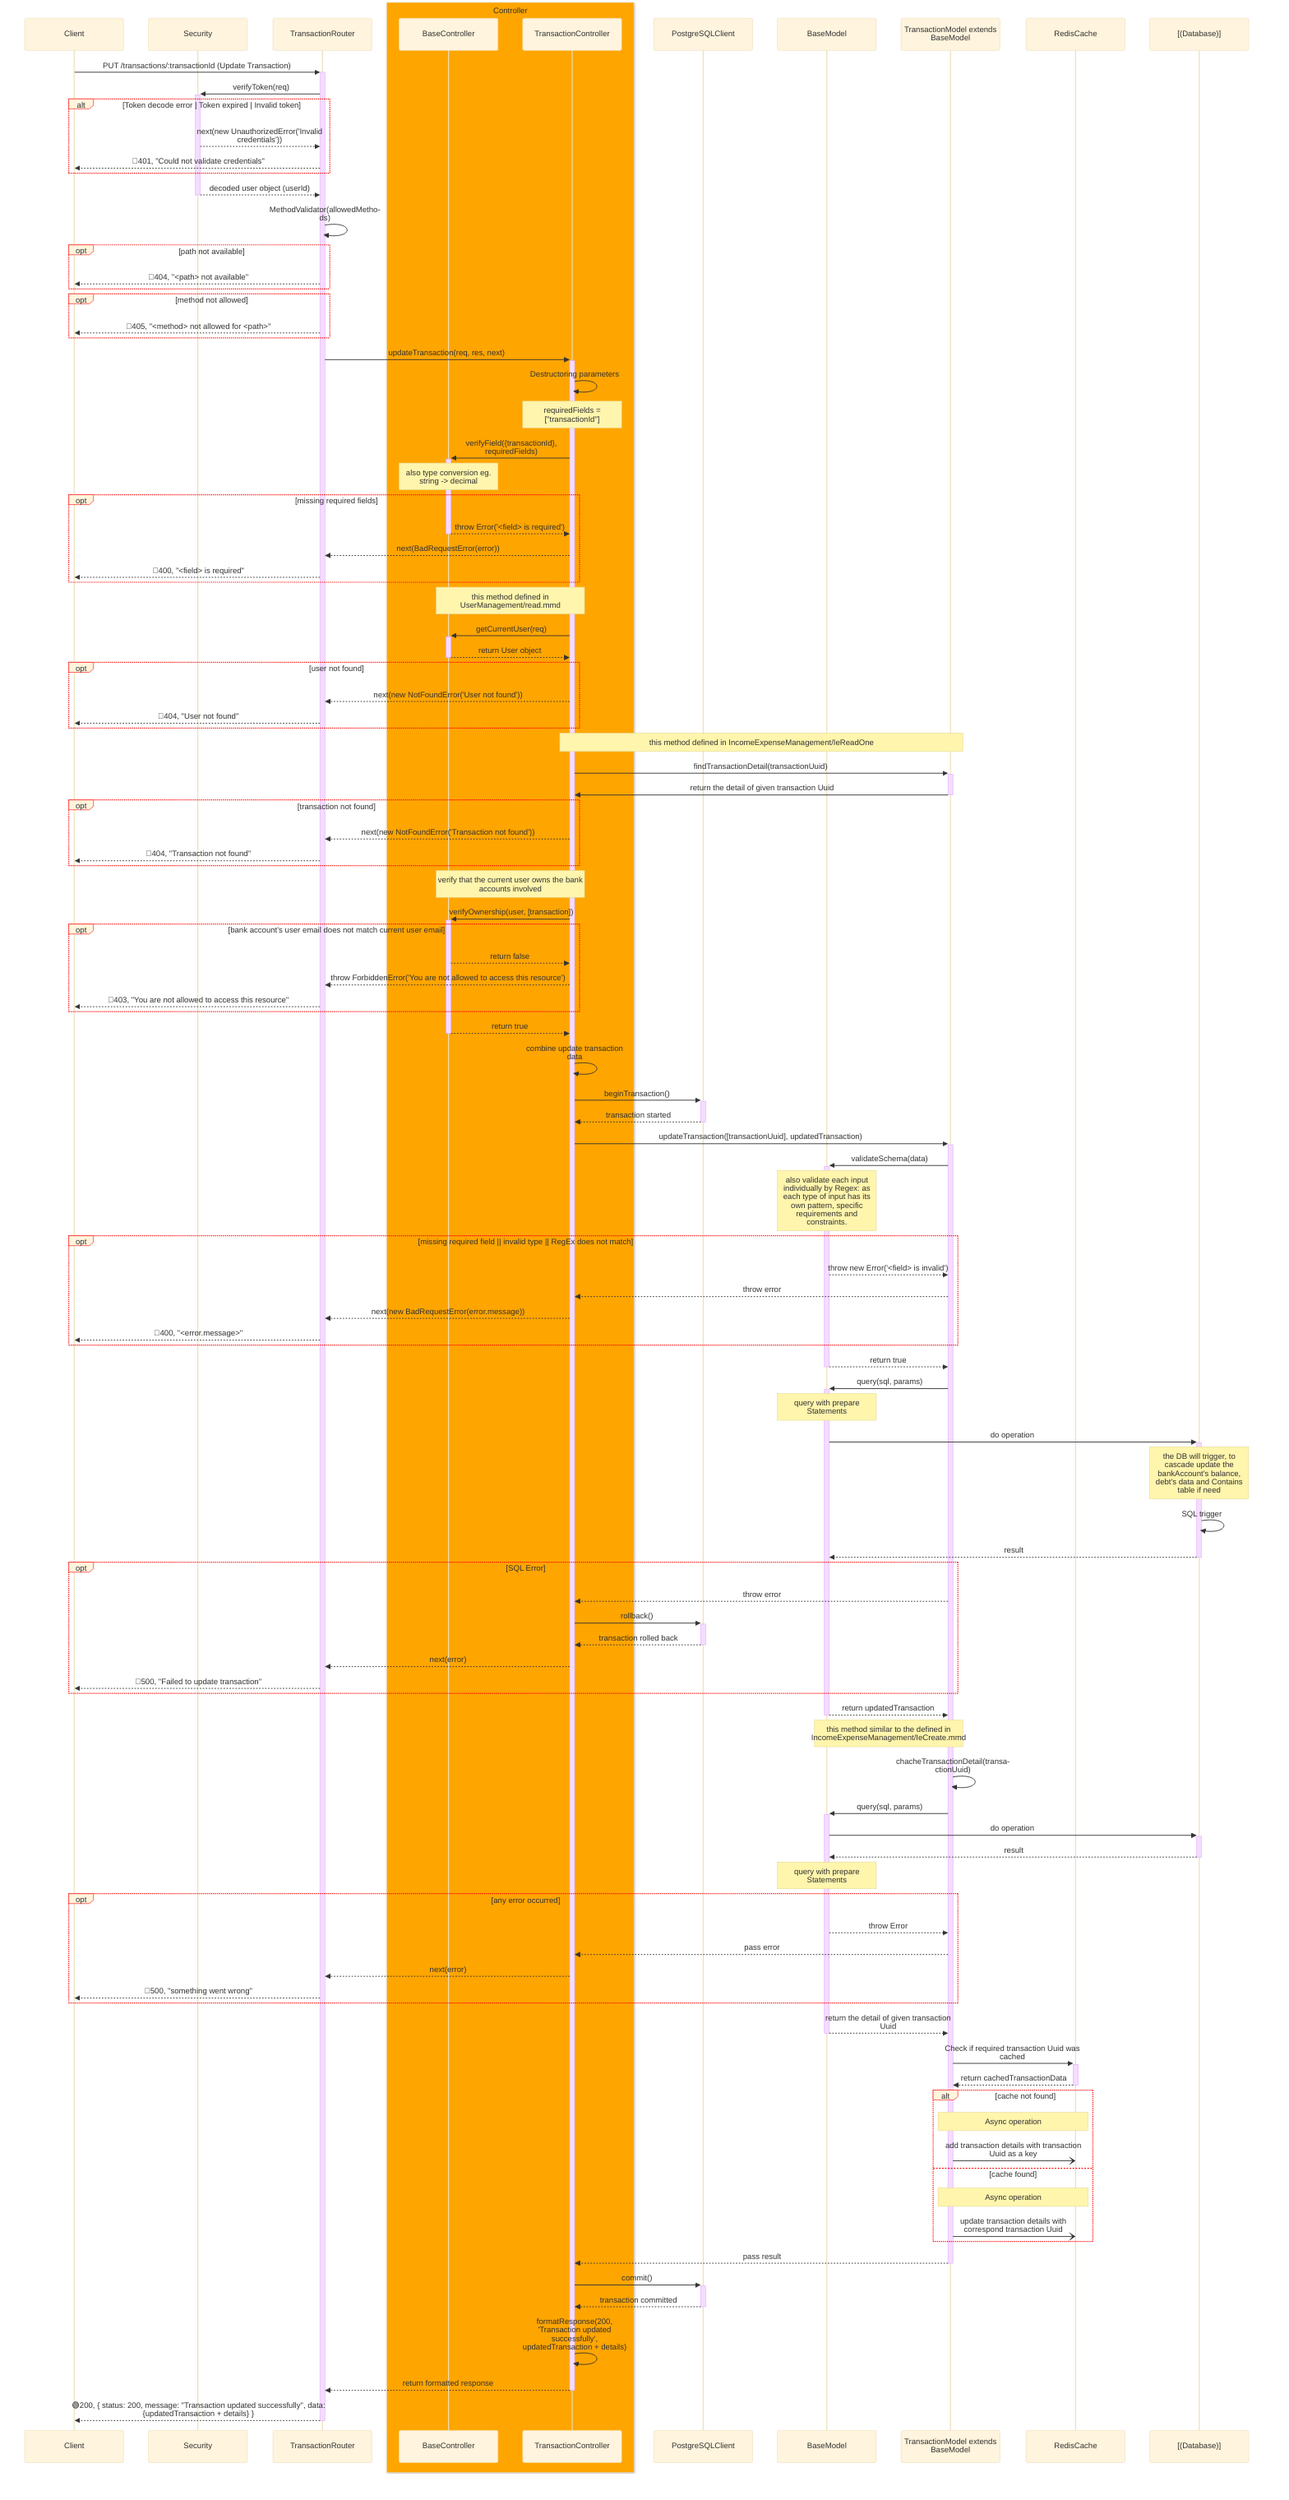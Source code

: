 %%{
    init: {
        "theme":"base",
        "themeVariables": {
            'labelBoxBorderColor': '#ff0000'
        },
        "sequence": { 
            "wrap": true, 
            "width": 200 
        } 
    }
}%%
sequenceDiagram
    participant Client
    participant Sec as Security
    participant Router as TransactionRouter
    box orange Controller
        participant BaseCont as BaseController
        participant Cont as TransactionController
    end
    participant PGClient as PostgreSQLClient
    participant BaseModel as BaseModel 
    participant Model as TransactionModel extends BaseModel
    participant Redis as RedisCache
    participant DB as [(Database)]

    Client->>+Router: PUT /transactions/:transactionId (Update Transaction)
    Router->>+Sec: verifyToken(req)
    alt Token decode error | Token expired | Invalid token
        Sec-->>Router: next(new UnauthorizedError('Invalid credentials'))
        Router-->>Client: 🔴401, "Could not validate credentials"
    end
    Sec-->>-Router: decoded user object (userId)

    Router->>Router: MethodValidator(allowedMethods)
    opt path not available
        Router-->>Client: 🔴404, "<path> not available"
    end
    opt method not allowed
        Router-->>Client: 🔴405, "<method> not allowed for <path>"
    end

    Router->>+Cont: updateTransaction(req, res, next)
    Cont->>Cont: Destructoring parameters
    Note over Cont: requiredFields = ["transactionId"]
    Cont->>+BaseCont: verifyField({transactionId}, requiredFields)
    Note over BaseCont: also type conversion eg. string -> decimal
    opt missing required fields
        BaseCont-->>-Cont: throw Error('<field> is required')
        Cont-->>Router: next(BadRequestError(error))
        Router-->>Client: 🔴400, "<field> is required"
    end

    Note over Cont, BaseCont: this method defined in UserManagement/read.mmd
    Cont->>+BaseCont: getCurrentUser(req)
    BaseCont-->>-Cont: return User object
    opt user not found
        Cont-->>Router: next(new NotFoundError('User not found'))
        Router-->>Client: 🔴404, "User not found"
    end

    Note over Cont, Model: this method defined in IncomeExpenseManagement/IeReadOne
    Cont->>+Model: findTransactionDetail(transactionUuid)
    Model->>-Cont: return the detail of given transaction Uuid
    opt transaction not found
        Cont-->>Router: next(new NotFoundError('Transaction not found'))
        Router-->>Client: 🔴404, "Transaction not found"
    end

    Note over Cont, BaseCont: verify that the current user owns the bank accounts involved
    Cont->>+BaseCont: verifyOwnership(user, [transaction])
    opt bank account's user email does not match current user email
        BaseCont-->>Cont: return false
        Cont-->>Router: throw ForbiddenError('You are not allowed to access this resource')
        Router-->>Client: 🔴403, "You are not allowed to access this resource"
    end
    BaseCont-->>-Cont: return true

    Cont->>Cont: combine update transaction data

    Cont->>+PGClient: beginTransaction()
    PGClient-->>-Cont: transaction started

    Cont->>+Model: updateTransaction([transactionUuid], updatedTransaction)
    Model->>+BaseModel: validateSchema(data) 
    Note over BaseModel: also validate each input individually by Regex: as each type of input has its own pattern, specific requirements and constraints.
    opt missing required field || invalid type || RegEx does not match
        BaseModel-->>Model: throw new Error('<field> is invalid')
        Model-->>Cont: throw error
        Cont-->>Router: next(new BadRequestError(error.message))
        Router-->>Client: 🔴400, "<error.message>"
    end
    BaseModel-->>-Model: return true
    Model->>+BaseModel: query(sql, params)
    Note over BaseModel: query with prepare Statements
    BaseModel->>+DB: do operation
    Note over DB: the DB will trigger, to cascade update the bankAccount's balance, debt's data and Contains table if need
    DB->>DB: SQL trigger
    DB-->>-BaseModel: result
    opt SQL Error
        Model-->>Cont: throw error
        Cont->>+PGClient: rollback()
        PGClient-->>-Cont: transaction rolled back
        Cont-->>Router: next(error)
        Router-->>Client: 🔴500, "Failed to update transaction"
    end
    BaseModel-->>-Model: return updatedTransaction

    Note over Model, BaseModel: this method similar to the defined in IncomeExpenseManagement/IeCreate.mmd
    Model->>Model: chacheTransactionDetail(transactionUuid)
    Model->>+BaseModel: query(sql, params)
    BaseModel->>+DB: do operation
    DB-->>-BaseModel: result
    Note over BaseModel: query with prepare Statements
    opt any error occurred
        BaseModel-->>Model: throw Error
        Model-->>Cont: pass error
        Cont-->>Router: next(error)
        Router-->>Client: 🔴500, "something went wrong"
    end
    BaseModel-->>-Model: return the detail of given transaction Uuid 
    Model->>+Redis: Check if required transaction Uuid was cached
    Redis-->>-Model: return cachedTransactionData
    alt cache not found
        Note over Model, Redis: Async operation
        Model-)Redis: add transaction details with transaction Uuid as a key
    else cache found
        Note over Model, Redis: Async operation
        Model-)Redis: update transaction details with correspond transaction Uuid 
    end

    Model-->>-Cont: pass result

    %% opt amount changed
    %% Note over Cont, ContainsModel: update relationship for 2 tables, update by transactionUUID

    %% opt amount changed
    %%     Cont->>+BankAccountModel: updateBalance(userEmail, updateBankAccount, (newAmount-oldAmount))
    %%     BankAccountModel->>+BaseModel: query(sql, params)
    %%     Note over BaseModel: query with prepare Statements
    %%     opt update failure
    %%         BankAccountModel-->>Cont: throw error
    %%         Cont->>+PGClient: rollback()
    %%         PGClient-->>-Cont: transaction rolled back
    %%         Cont-->>Router: next(error)
    %%         Router-->>Client: 🔴500, "Failed to update Balance"
    %%     end
    %%     BaseModel-->>-BankAccountModel: return bank account object
    %%     BankAccountModel-->>-Cont: pass result 
    %% end

    %% Note over Cont, ContainsModel: update relationship for 2 tables, update by transactionUUID
    %% alt Transaction type changed && transaction type is "income"
    %%     Cont->>+ContainsModel: updateContains(receiverBankAccount, transactionUUID, 'receiver')
    %%     ContainsModel->>+BaseModel: query(sql, params)
    %%     Note over BaseModel: query with prepare Statements
    %%     opt added failure
    %%         BaseModel-->>ContainsModel: throw error
    %%         ContainsModel-->>Cont: throw error
    %%         Cont->>+PGClient: rollback()
    %%         PGClient-->>-Cont: transaction rolled back
    %%         Cont-->>Router: next(new Error('Failed to store contains'))
    %%         Router-->>Client: 🔴500, "Failed to store contains"
    %%     end
    %%     BaseModel-->>-ContainsModel: return addedContains object (staged)
    %%     ContainsModel-->>-Cont: pass result
    %% else Transaction type changed && transaction type is "expense"
    %%     Cont->>+ContainsModel: updateContains(senderBankAccount, transactionUUID, 'sender')
    %%     ContainsModel->>+BaseModel: query(sql, params)
    %%     Note over BaseModel: query with prepare Statements
    %%     opt added failure
    %%         BaseModel-->>ContainsModel: throw error
    %%         ContainsModel-->>Cont: throw error
    %%         Cont->>+PGClient: rollback()
    %%         PGClient-->>-Cont: transaction rolled back
    %%         Cont-->>Router: next(new Error('Failed to store contains'))
    %%         Router-->>Client: 🔴500, "Failed to store contains"
    %%     end
    %%     BaseModel-->>-ContainsModel: return addedContains object (staged)
    %%     ContainsModel-->>-Cont: pass result
    %% else Transaction type changed && transaction type is "internal_transfer"
    %%     Cont->>+ContainsModel: updateContains(receiverBankAccount, transactionUUID, 'receiver')
    %%     ContainsModel->>+BaseModel: query(sql, params)
    %%     Note over BaseModel: query with prepare Statements
    %%     opt added failure
    %%         BaseModel-->>ContainsModel: throw error
    %%         ContainsModel-->>Cont: throw error
    %%         Cont->>+PGClient: rollback()
    %%         PGClient-->>-Cont: transaction rolled back
    %%         Cont-->>Router: next(new Error('Failed to store contains'))
    %%         Router-->>Client: 🔴500, "Failed to store contains"
    %%     end
    %%     BaseModel-->>-ContainsModel: return addedContains object (staged)
    %%     ContainsModel-->>-Cont: pass result
    %%     Cont->>+ContainsModel: updateContains(senderBankAccount, transactionUUID, 'sender')
    %%     ContainsModel->>+BaseModel: query(sql, params)
    %%     Note over BaseModel: query with prepare Statements
    %%     opt added failure
    %%         BaseModel-->>ContainsModel: throw error
    %%         ContainsModel-->>Cont: throw error
    %%         Cont->>+PGClient: rollback()
    %%         PGClient-->>-Cont: transaction rolled back
    %%         Cont-->>Router: next(new Error('Failed to store contains'))
    %%         Router-->>Client: 🔴500, "Failed to store contains"
    %%     end
    %%     BaseModel-->>-ContainsModel: return addedContains object (staged)
    %%     ContainsModel-->>-Cont: pass result
    %% end

    Cont->>+PGClient: commit()
    PGClient-->>-Cont: transaction committed

    Cont->>Cont: formatResponse(200, 'Transaction updated successfully', updatedTransaction + details)
    Cont-->>-Router: return formatted response
    Router-->>-Client: 🟢200, { status: 200, message: "Transaction updated successfully", data: {updatedTransaction + details} }